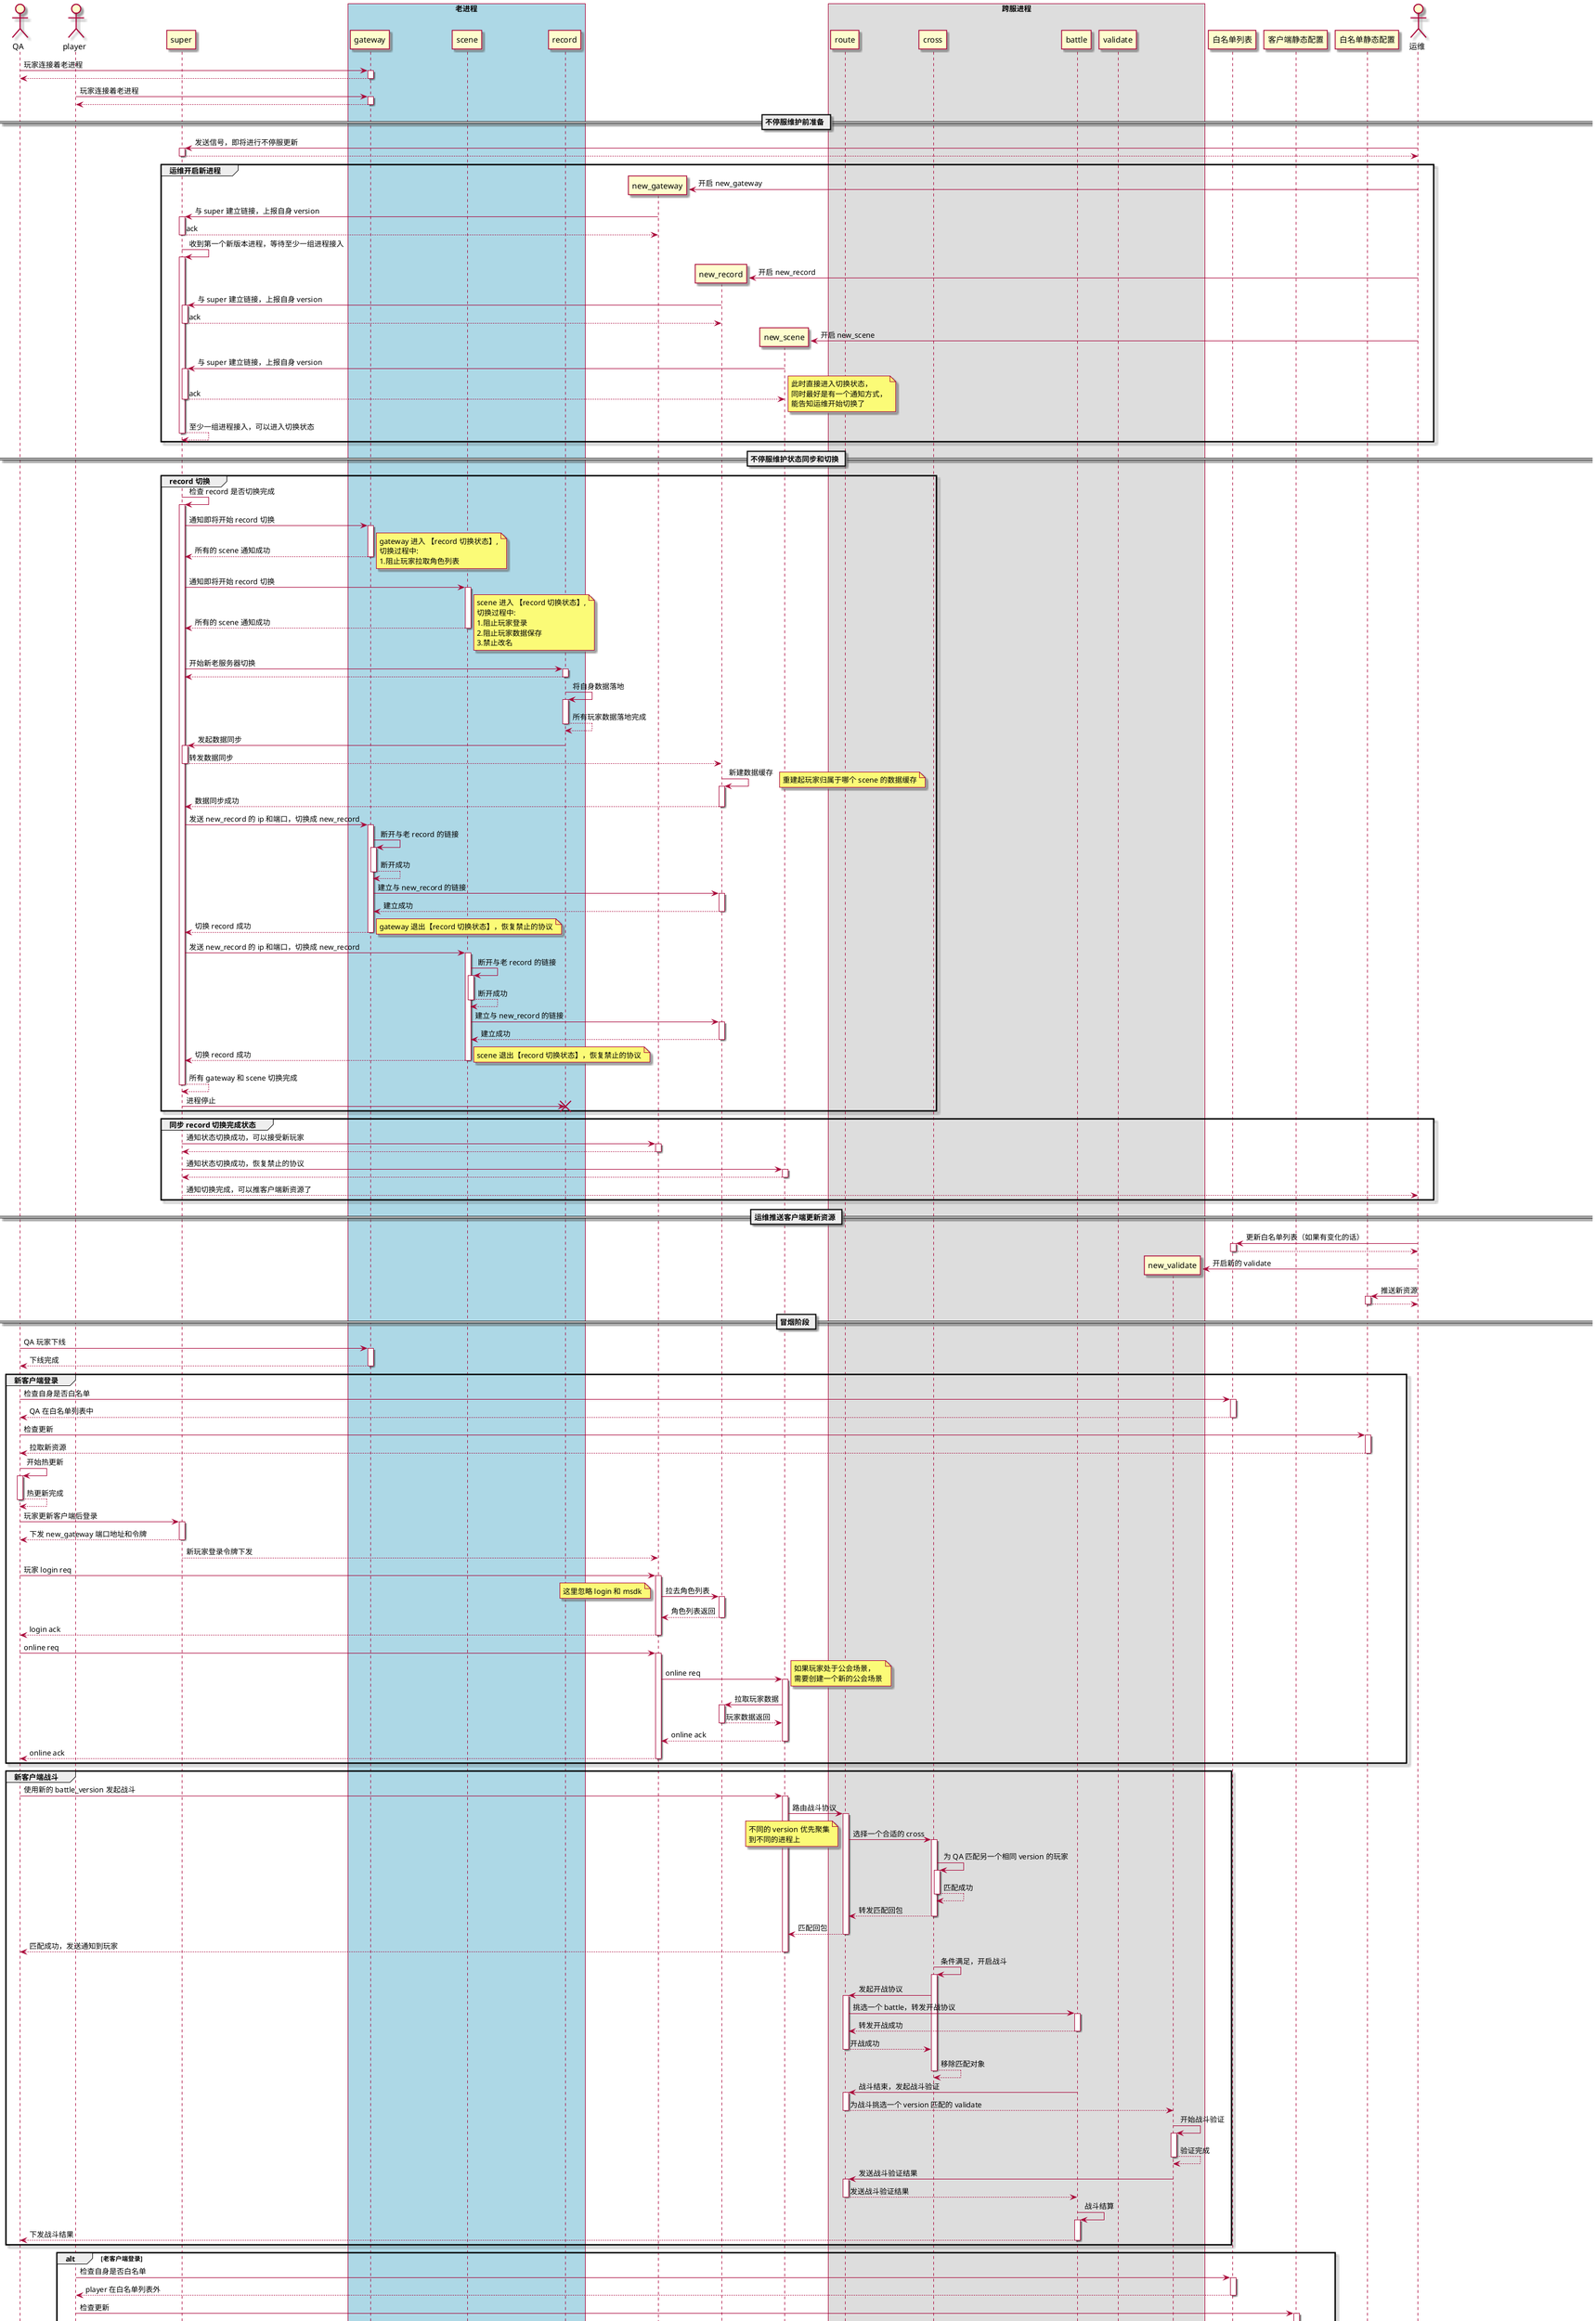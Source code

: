 @startuml
' 通用设置
skin rose
autoactivate on

' ===定义角色===
actor QA
actor player

participant super

box "老进程" #LightBlue
    participant gateway
    participant scene
    participant record
end box

participant new_gateway
participant new_record
participant new_scene

box "跨服进程"
    participant route
    participant cross
    participant battle
    participant validate
    participant new_validate
end box

participant 白名单列表 as white
participant 客户端静态配置 as res
participant 白名单静态配置 as white_res

actor 运维
' ===定义角色结束===

QA->gateway: 玩家连接着老进程
QA <-- gateway
player->gateway: 玩家连接着老进程
player <-- gateway

== 不停服维护前准备 ==

运维-> super: 发送信号，即将进行不停服更新
super --> 运维

group 运维开启新进程
    new_gateway <- 运维 **: 开启 new_gateway
    new_gateway -> super: 与 super 建立链接，上报自身 version
    super --> new_gateway: ack

    super -> super: 收到第一个新版本进程，等待至少一组进程接入

    new_record <- 运维 **: 开启 new_record
    new_record -> super: 与 super 建立链接，上报自身 version
    super --> new_record: ack

    new_scene <- 运维 **: 开启 new_scene
    new_scene -> super: 与 super 建立链接，上报自身 version
    super --> new_scene: ack
    note right: 此时直接进入切换状态，\n同时最好是有一个通知方式，\n能告知运维开始切换了
    return 至少一组进程接入，可以进入切换状态
end

== 不停服维护状态同步和切换 ==

' 因为当前新老服共存阶段不做协议禁止，因此可以不用此状态同步阶段
' group 通知其他进程进入不停服维护状态
'     super -> super: 检查是否所有进程通知完
'     super -> gateway: 通知状态: 即将进入新老服切换
'     super <-- gateway: 收到通知

'     super -> scene: 通知状态: 即将进入新老服切换
'     super <-- scene: 收到通知
'     note right: scene 进入【不停服更新状态】，\n此时不拦截协议

'     super -> record: 通知状态: 即将进入新老服切换
'     super <-- record: 收到通知

'     return 所有进程通知完成，可以进行 record 切换
' end

group record 切换
    super -> super: 检查 record 是否切换完成

    super -> gateway: 通知即将开始 record 切换
    super <-- gateway: 所有的 scene 通知成功
    note right: gateway 进入 【record 切换状态】,\n切换过程中:\n1.阻止玩家拉取角色列表

    super -> scene: 通知即将开始 record 切换
    super <-- scene: 所有的 scene 通知成功
    note right: scene 进入 【record 切换状态】,\n切换过程中:\n1.阻止玩家登录\n2.阻止玩家数据保存\n3.禁止改名

    super -> record: 开始新老服务器切换
    super <-- record
    record -> record: 将自身数据落地
    return 所有玩家数据落地完成

    record -> super: 发起数据同步
    super --> new_record: 转发数据同步
    new_record -> new_record: 新建数据缓存
    note right: 重建起玩家归属于哪个 scene 的数据缓存
    super <-- new_record: 数据同步成功

    super -> gateway: 发送 new_record 的 ip 和端口，切换成 new_record
    gateway -> gateway: 断开与老 record 的链接
    return 断开成功
    gateway -> new_record: 建立与 new_record 的链接
    gateway <-- new_record: 建立成功
    super <-- gateway : 切换 record 成功
    note right: gateway 退出【record 切换状态】，恢复禁止的协议

    super -> scene: 发送 new_record 的 ip 和端口，切换成 new_record
    scene -> scene: 断开与老 record 的链接
    return 断开成功
    scene -> new_record: 建立与 new_record 的链接
    scene <-- new_record: 建立成功
    super <-- scene: 切换 record 成功
    note right: scene 退出【record 切换状态】，恢复禁止的协议

    'super -> super: 检查 record 是否切换完成
    return 所有 gateway 和 scene 切换完成
    super -> record !!: 进程停止
end

group 同步 record 切换完成状态
    super -> new_gateway: 通知状态切换成功，可以接受新玩家
    super <-- new_gateway

    super -> new_scene: 通知状态切换成功，恢复禁止的协议
    super <-- new_scene

    super --> 运维: 通知切换完成，可以推客户端新资源了
end

== 运维推送客户端更新资源 ==

运维 -> white: 更新白名单列表（如果有变化的话）
运维 <-- white

运维 -> new_validate **: 开启新的 validate

运维 -> white_res: 推送新资源
white_res --> 运维

== 冒烟阶段 ==
QA -> gateway: QA 玩家下线
QA <-- gateway: 下线完成

group 新客户端登录
    ' 检查更新
    QA -> white: 检查自身是否白名单
    QA <-- white: QA 在白名单列表中
    QA -> white_res: 检查更新
    QA <-- white_res: 拉取新资源
    QA -> QA: 开始热更新
    return 热更新完成
    ' 连 super
    QA->super: 玩家更新客户端后登录
    QA <-- super: 下发 new_gateway 端口地址和令牌
    super --> new_gateway: 新玩家登录令牌下发

    ' 连 gateway LoginGateReq
    QA -> new_gateway: 玩家 login req
    new_gateway -> new_record: 拉去角色列表
    note left: 这里忽略 login 和 msdk
    new_record --> new_gateway: 角色列表返回
    new_gateway --> QA: login ack

    ' 玩家上线 Online
    QA -> new_gateway: online req
    new_gateway -> new_scene: online req
    note right: 如果玩家处于公会场景，\n需要创建一个新的公会场景
    new_scene -> new_record: 拉取玩家数据
    new_record --> new_scene: 玩家数据返回
    new_scene --> new_gateway: online ack
    new_gateway -->QA: online ack
end

group 新客户端战斗
    QA -> new_scene: 使用新的 battle_version 发起战斗
    new_scene -> route: 路由战斗协议
    route -> cross: 选择一个合适的 cross
    note left: 不同的 version 优先聚集\n到不同的进程上
    cross -> cross: 为 QA 匹配另一个相同 version 的玩家
    return 匹配成功
    route <-- cross: 转发匹配回包
    new_scene <-- route: 匹配回包
    QA <-- new_scene: 匹配成功，发送通知到玩家

    cross -> cross: 条件满足，开启战斗
    cross -> route: 发起开战协议
    route -> battle: 挑选一个 battle，转发开战协议
    route <-- battle: 转发开战成功
    cross <-- route: 开战成功
    return 移除匹配对象

    route <- battle: 战斗结束，发起战斗验证
    route --> new_validate: 为战斗挑选一个 version 匹配的 validate
    new_validate -> new_validate: 开始战斗验证
    return 验证完成
    route <- new_validate: 发送战斗验证结果
    route --> battle: 发送战斗验证结果
    battle -> battle: 战斗结算
    battle --> QA: 下发战斗结果
end

alt 老客户端登录
    ' 检查更新
    player -> white: 检查自身是否白名单
    player <-- white: player 在白名单列表外
    player -> res: 检查更新
    player <-- res: 无更新
    ' 连 super
    player -> super: 老客户端登录请求登录
    player <-- super: 给玩家分配老的 gateway，\n下发登录 token
    super --> gateway: 下发玩家登录 token

    ' 连 gateway LoginGateReq
    player -> gateway: 玩家 login req
    gateway -> new_record: 拉去角色列表
    note left: 这里忽略 login 和 msdk
    new_record --> gateway: 角色列表返回
    gateway --> player: login ack

    ' 玩家上线 Online
    player -> gateway: online req
    gateway -> scene: online req
    scene -> new_record: 拉取玩家数据
    new_record --> scene: 玩家数据返回
    scene --> gateway: online ack
    gateway -->player: online ack
end

group 老客户端战斗
    player -> scene: 使用老的 battle_version 发起战斗
    scene -> route: 发送匹配协议
    route -> cross: 路由匹配协议
    cross -> cross: 匹配相同 version 的玩家
    return 匹配成功
    route <-- cross: 转发匹配回包
    scene <-- route: 匹配回包
    player <-- scene: 匹配成功，发送通知到玩家

    cross -> cross: 条件满足，开启战斗
    cross -> route: 发起开战协议
    route -> battle: 挑选一个 battle，转发开战协议
    route <-- battle: 转发开战成功
    cross <-- route: 开战成功
    return 移除匹配对象

    route <- battle: 战斗结束，发起战斗验证
    route --> validate: 挑选一个 version 匹配的 validate
    validate -> validate: 开始战斗验证
    return 验证完成
    route <- validate: 发送战斗验证结果
    route --> battle: 发送战斗验证结果
    battle -> battle: 战斗结算
    battle --> player: 下发战斗结果
end

== 冒烟结束，开始全服更新 ==

'运维 -> validate !!: 关闭旧的 validate

运维 -> 运维: 开始推送启动全服新进程，\n等待全服 super record 切换完成
return 全服 record 切换完成
note left: 这里需要跟运维核定一个方案，\n如果知道所有的 super 切换完成了

运维 -> res: 推送客户端新资源
运维 <-- res

== 老玩家都清理之后，处理老进程 ==
运维 -> 运维: 根据负载情况，逐步用 new_validate 替换 validate
note left: 使用 USR2 信号，\n控制 validate 进行缩容停服

super -> super: 检查老进程是否可以关停
gateway -> super: 老版本的玩家都下线了
super --> gateway: 准备关停

scene -> super: 老版本的玩家都下线了
super --> scene: 准备关停
return 所有老版本玩家下线，可以关停
super --> gateway!!: 关停 gateway
super --> scene!!: 关停 scene


== 不停服更新结束 ==
super -> super: 检查状态结束是否通知完成
super -> new_gateway: 不停服状态结束
super <-- new_gateway: ack
super -> new_scene: 不停服状态结束
super <-- new_scene: ack
super -> new_record: 不停服状态结束
super <-- new_record: ack
return 不停服状态结束通知完成，不停服更新整体流程停止

'运维 -> 运维: 等待所有小服关停老进程
return 所有小服老进程完毕 

运维 -> validate !!: 关停所有老 validate

@enduml